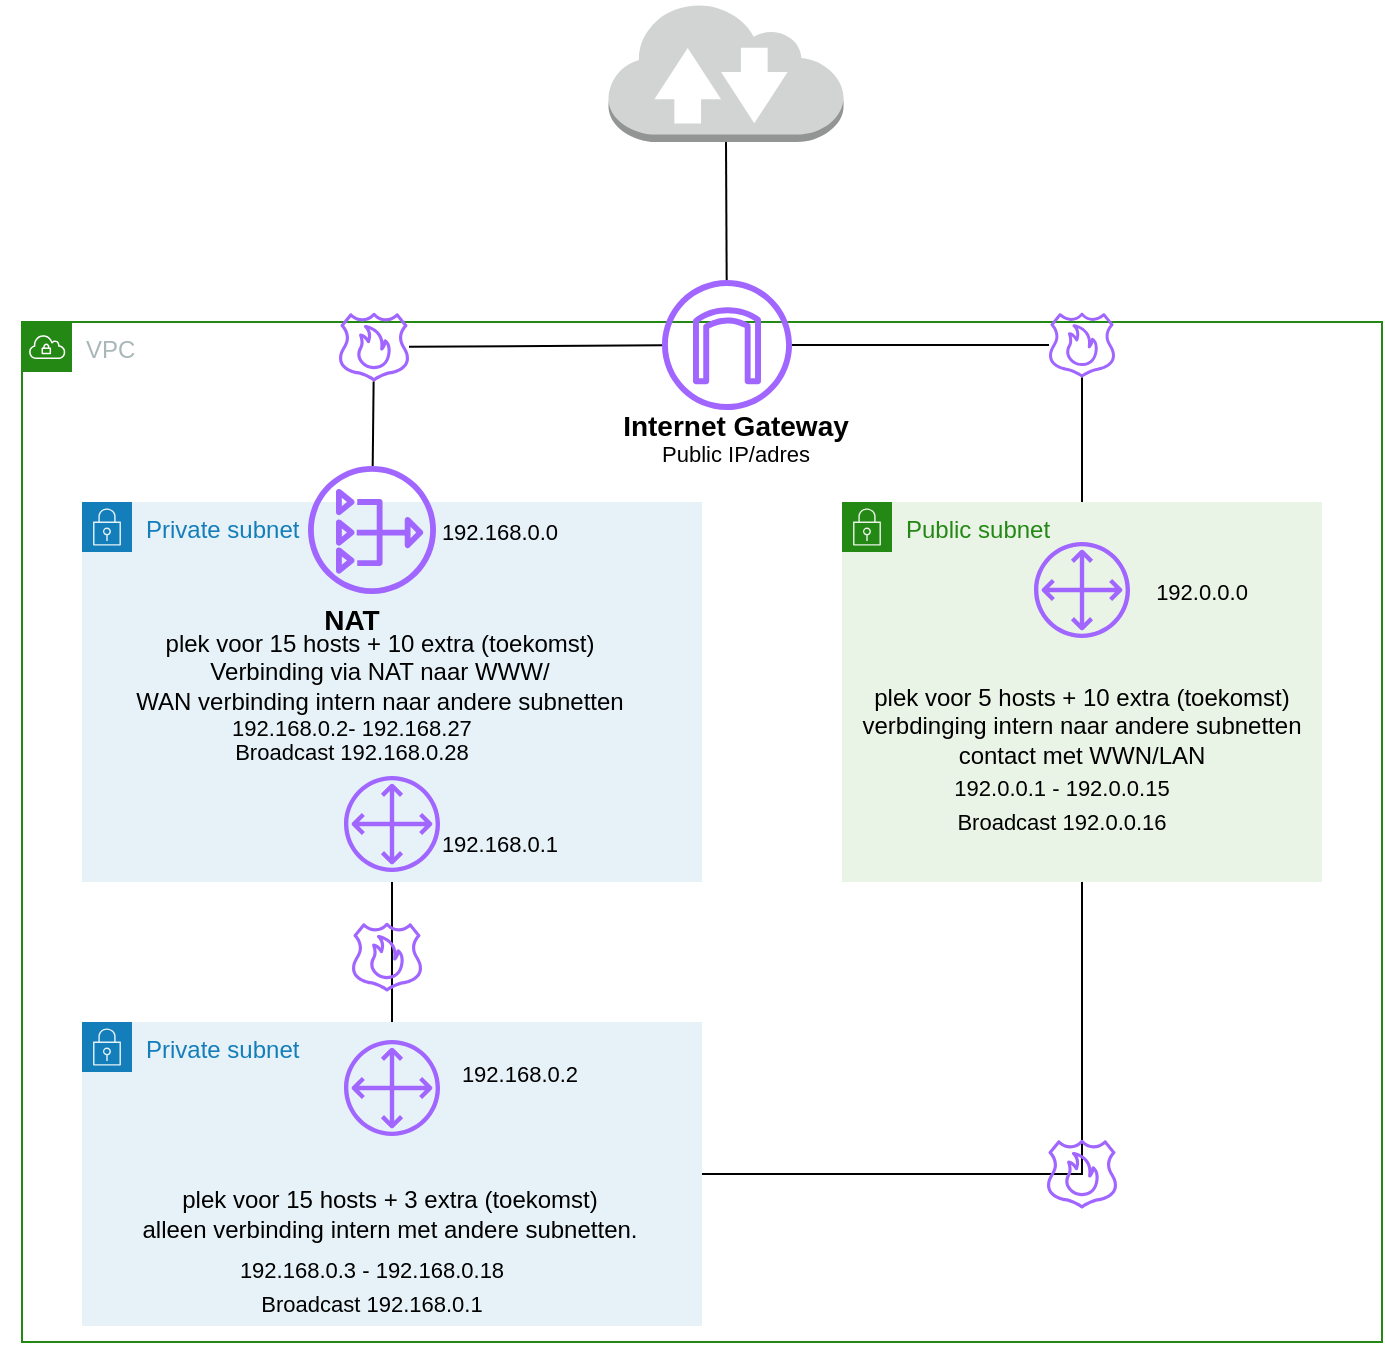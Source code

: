 <mxfile version="15.5.9" type="github">
  <diagram id="d83pAwXa41FU6eJZsMFc" name="Page-1">
    <mxGraphModel dx="782" dy="434" grid="1" gridSize="10" guides="1" tooltips="1" connect="1" arrows="1" fold="1" page="1" pageScale="1" pageWidth="827" pageHeight="1169" math="1" shadow="0">
      <root>
        <mxCell id="0" />
        <mxCell id="1" parent="0" />
        <mxCell id="j8VO2TrDsGTaq7RcjltK-18" value="VPC" style="points=[[0,0],[0.25,0],[0.5,0],[0.75,0],[1,0],[1,0.25],[1,0.5],[1,0.75],[1,1],[0.75,1],[0.5,1],[0.25,1],[0,1],[0,0.75],[0,0.5],[0,0.25]];outlineConnect=0;gradientColor=none;html=1;whiteSpace=wrap;fontSize=12;fontStyle=0;shape=mxgraph.aws4.group;grIcon=mxgraph.aws4.group_vpc;strokeColor=#248814;fillColor=none;verticalAlign=top;align=left;spacingLeft=30;fontColor=#AAB7B8;dashed=0;" parent="1" vertex="1">
          <mxGeometry x="60" y="170" width="680" height="510" as="geometry" />
        </mxCell>
        <mxCell id="1ESIuvUzCwcCMrl2SGTf-6" value="Public subnet" style="points=[[0,0],[0.25,0],[0.5,0],[0.75,0],[1,0],[1,0.25],[1,0.5],[1,0.75],[1,1],[0.75,1],[0.5,1],[0.25,1],[0,1],[0,0.75],[0,0.5],[0,0.25]];outlineConnect=0;gradientColor=none;html=1;whiteSpace=wrap;fontSize=12;fontStyle=0;shape=mxgraph.aws4.group;grIcon=mxgraph.aws4.group_security_group;grStroke=0;strokeColor=#248814;fillColor=#E9F3E6;verticalAlign=top;align=left;spacingLeft=30;fontColor=#248814;dashed=0;" parent="1" vertex="1">
          <mxGeometry x="470" y="260" width="240" height="190" as="geometry" />
        </mxCell>
        <UserObject label="Private subnet" tags="15 hosts" id="1ESIuvUzCwcCMrl2SGTf-7">
          <mxCell style="points=[[0,0],[0.25,0],[0.5,0],[0.75,0],[1,0],[1,0.25],[1,0.5],[1,0.75],[1,1],[0.75,1],[0.5,1],[0.25,1],[0,1],[0,0.75],[0,0.5],[0,0.25]];outlineConnect=0;gradientColor=none;html=1;whiteSpace=wrap;fontSize=12;fontStyle=0;shape=mxgraph.aws4.group;grIcon=mxgraph.aws4.group_security_group;grStroke=0;strokeColor=#147EBA;fillColor=#E6F2F8;verticalAlign=top;align=left;spacingLeft=30;fontColor=#147EBA;dashed=0;" parent="1" vertex="1">
            <mxGeometry x="90" y="520" width="310" height="152" as="geometry" />
          </mxCell>
        </UserObject>
        <mxCell id="1ESIuvUzCwcCMrl2SGTf-9" value="Private subnet" style="points=[[0,0],[0.25,0],[0.5,0],[0.75,0],[1,0],[1,0.25],[1,0.5],[1,0.75],[1,1],[0.75,1],[0.5,1],[0.25,1],[0,1],[0,0.75],[0,0.5],[0,0.25]];outlineConnect=0;gradientColor=none;html=1;whiteSpace=wrap;fontSize=12;fontStyle=0;shape=mxgraph.aws4.group;grIcon=mxgraph.aws4.group_security_group;grStroke=0;strokeColor=#147EBA;fillColor=#E6F2F8;verticalAlign=top;align=left;spacingLeft=30;fontColor=#147EBA;dashed=0;" parent="1" vertex="1">
          <mxGeometry x="90" y="260" width="310" height="190" as="geometry" />
        </mxCell>
        <mxCell id="1ESIuvUzCwcCMrl2SGTf-11" value="" style="sketch=0;outlineConnect=0;fontColor=#232F3E;gradientColor=none;fillColor=#A166FF;strokeColor=none;dashed=0;verticalLabelPosition=bottom;verticalAlign=top;align=center;html=1;fontSize=12;fontStyle=0;aspect=fixed;pointerEvents=1;shape=mxgraph.aws4.route_53_resolver_dns_firewall;" parent="1" vertex="1">
          <mxGeometry x="218.5" y="165" width="35" height="35" as="geometry" />
        </mxCell>
        <mxCell id="1ESIuvUzCwcCMrl2SGTf-20" value="plek voor 15 hosts + 3 extra (toekomst)&lt;br&gt;alleen verbinding intern met andere subnetten." style="text;html=1;strokeColor=none;fillColor=none;align=center;verticalAlign=middle;whiteSpace=wrap;rounded=0;" parent="1" vertex="1">
          <mxGeometry x="94" y="576" width="300" height="80" as="geometry" />
        </mxCell>
        <mxCell id="1ESIuvUzCwcCMrl2SGTf-21" value="plek voor 15 hosts + 10 extra (toekomst)&lt;br&gt;Verbinding via NAT naar WWW/ &lt;br&gt;WAN verbinding intern naar andere subnetten" style="text;html=1;strokeColor=none;fillColor=none;align=center;verticalAlign=middle;whiteSpace=wrap;rounded=0;" parent="1" vertex="1">
          <mxGeometry x="49" y="305" width="380" height="80" as="geometry" />
        </mxCell>
        <mxCell id="1ESIuvUzCwcCMrl2SGTf-22" value="plek voor 5 hosts + 10 extra (toekomst)&lt;br&gt;verbdinging intern naar andere subnetten&lt;br&gt;contact met WWN/LAN" style="text;html=1;strokeColor=none;fillColor=none;align=center;verticalAlign=middle;whiteSpace=wrap;rounded=0;" parent="1" vertex="1">
          <mxGeometry x="470" y="334" width="240" height="76" as="geometry" />
        </mxCell>
        <mxCell id="j8VO2TrDsGTaq7RcjltK-1" value="" style="sketch=0;outlineConnect=0;fontColor=#232F3E;gradientColor=none;fillColor=#A166FF;strokeColor=none;dashed=0;verticalLabelPosition=bottom;verticalAlign=top;align=center;html=1;fontSize=12;fontStyle=0;aspect=fixed;pointerEvents=1;shape=mxgraph.aws4.internet_gateway;" parent="1" vertex="1">
          <mxGeometry x="380" y="149" width="65" height="65" as="geometry" />
        </mxCell>
        <mxCell id="j8VO2TrDsGTaq7RcjltK-2" value="" style="sketch=0;outlineConnect=0;fontColor=#232F3E;gradientColor=none;fillColor=#A166FF;strokeColor=none;dashed=0;verticalLabelPosition=bottom;verticalAlign=top;align=center;html=1;fontSize=12;fontStyle=0;aspect=fixed;pointerEvents=1;shape=mxgraph.aws4.nat_gateway;" parent="1" vertex="1">
          <mxGeometry x="203" y="242" width="64" height="64" as="geometry" />
        </mxCell>
        <mxCell id="j8VO2TrDsGTaq7RcjltK-4" value="" style="sketch=0;outlineConnect=0;fontColor=#232F3E;gradientColor=none;fillColor=#A166FF;strokeColor=none;dashed=0;verticalLabelPosition=bottom;verticalAlign=top;align=center;html=1;fontSize=12;fontStyle=0;aspect=fixed;pointerEvents=1;shape=mxgraph.aws4.route_53_resolver_dns_firewall;" parent="1" vertex="1">
          <mxGeometry x="573.5" y="165" width="33" height="33" as="geometry" />
        </mxCell>
        <mxCell id="j8VO2TrDsGTaq7RcjltK-8" value="" style="outlineConnect=0;dashed=0;verticalLabelPosition=bottom;verticalAlign=top;align=center;html=1;shape=mxgraph.aws3.internet_2;fillColor=#D2D3D3;gradientColor=none;" parent="1" vertex="1">
          <mxGeometry x="353.25" y="10" width="117.5" height="70" as="geometry" />
        </mxCell>
        <mxCell id="j8VO2TrDsGTaq7RcjltK-11" value="" style="endArrow=none;html=1;rounded=0;" parent="1" source="j8VO2TrDsGTaq7RcjltK-4" target="1ESIuvUzCwcCMrl2SGTf-6" edge="1">
          <mxGeometry width="50" height="50" relative="1" as="geometry">
            <mxPoint x="390" y="470" as="sourcePoint" />
            <mxPoint x="440" y="420" as="targetPoint" />
          </mxGeometry>
        </mxCell>
        <mxCell id="j8VO2TrDsGTaq7RcjltK-12" value="" style="endArrow=none;html=1;rounded=0;" parent="1" source="j8VO2TrDsGTaq7RcjltK-1" target="j8VO2TrDsGTaq7RcjltK-4" edge="1">
          <mxGeometry width="50" height="50" relative="1" as="geometry">
            <mxPoint x="390" y="300" as="sourcePoint" />
            <mxPoint x="440" y="250" as="targetPoint" />
          </mxGeometry>
        </mxCell>
        <mxCell id="j8VO2TrDsGTaq7RcjltK-13" value="" style="endArrow=none;html=1;rounded=0;" parent="1" source="1ESIuvUzCwcCMrl2SGTf-11" target="j8VO2TrDsGTaq7RcjltK-1" edge="1">
          <mxGeometry width="50" height="50" relative="1" as="geometry">
            <mxPoint x="230" y="182" as="sourcePoint" />
            <mxPoint x="440" y="250" as="targetPoint" />
          </mxGeometry>
        </mxCell>
        <mxCell id="j8VO2TrDsGTaq7RcjltK-14" value="" style="endArrow=none;html=1;rounded=0;" parent="1" source="1ESIuvUzCwcCMrl2SGTf-11" target="j8VO2TrDsGTaq7RcjltK-2" edge="1">
          <mxGeometry width="50" height="50" relative="1" as="geometry">
            <mxPoint x="390" y="300" as="sourcePoint" />
            <mxPoint x="440" y="250" as="targetPoint" />
          </mxGeometry>
        </mxCell>
        <mxCell id="j8VO2TrDsGTaq7RcjltK-17" value="" style="endArrow=none;html=1;rounded=0;entryX=0.5;entryY=1;entryDx=0;entryDy=0;entryPerimeter=0;" parent="1" source="j8VO2TrDsGTaq7RcjltK-1" target="j8VO2TrDsGTaq7RcjltK-8" edge="1">
          <mxGeometry width="50" height="50" relative="1" as="geometry">
            <mxPoint x="390" y="200" as="sourcePoint" />
            <mxPoint x="440" y="150" as="targetPoint" />
          </mxGeometry>
        </mxCell>
        <mxCell id="j8VO2TrDsGTaq7RcjltK-19" value="&lt;font style=&quot;font-size: 14px&quot;&gt;&lt;b&gt;NAT&lt;/b&gt;&lt;/font&gt;" style="text;html=1;strokeColor=none;fillColor=none;align=center;verticalAlign=middle;whiteSpace=wrap;rounded=0;" parent="1" vertex="1">
          <mxGeometry x="194.5" y="304" width="60" height="30" as="geometry" />
        </mxCell>
        <mxCell id="j8VO2TrDsGTaq7RcjltK-20" value="&lt;font style=&quot;font-size: 14px&quot;&gt;&lt;b&gt;Internet Gateway&lt;/b&gt;&lt;/font&gt;" style="text;html=1;strokeColor=none;fillColor=none;align=center;verticalAlign=middle;whiteSpace=wrap;rounded=0;" parent="1" vertex="1">
          <mxGeometry x="342" y="207" width="150" height="30" as="geometry" />
        </mxCell>
        <mxCell id="j8VO2TrDsGTaq7RcjltK-32" value="" style="endArrow=none;html=1;rounded=0;fontSize=14;exitX=0.5;exitY=0;exitDx=0;exitDy=0;" parent="1" source="1ESIuvUzCwcCMrl2SGTf-7" target="1ESIuvUzCwcCMrl2SGTf-9" edge="1">
          <mxGeometry width="50" height="50" relative="1" as="geometry">
            <mxPoint x="270" y="460" as="sourcePoint" />
            <mxPoint x="320" y="410" as="targetPoint" />
          </mxGeometry>
        </mxCell>
        <mxCell id="j8VO2TrDsGTaq7RcjltK-34" value="" style="endArrow=none;html=1;rounded=0;fontSize=14;startArrow=none;" parent="1" source="1ESIuvUzCwcCMrl2SGTf-7" target="1ESIuvUzCwcCMrl2SGTf-6" edge="1">
          <mxGeometry width="50" height="50" relative="1" as="geometry">
            <mxPoint x="270" y="460" as="sourcePoint" />
            <mxPoint x="320" y="410" as="targetPoint" />
            <Array as="points">
              <mxPoint x="590" y="596" />
            </Array>
          </mxGeometry>
        </mxCell>
        <mxCell id="x_gzRi8kfG-Z_TV6SunL-3" value="" style="sketch=0;outlineConnect=0;fontColor=#232F3E;gradientColor=none;fillColor=#A166FF;strokeColor=none;dashed=0;verticalLabelPosition=bottom;verticalAlign=top;align=center;html=1;fontSize=12;fontStyle=0;aspect=fixed;pointerEvents=1;shape=mxgraph.aws4.customer_gateway;" parent="1" vertex="1">
          <mxGeometry x="566" y="280" width="48" height="48" as="geometry" />
        </mxCell>
        <mxCell id="x_gzRi8kfG-Z_TV6SunL-5" value="" style="sketch=0;outlineConnect=0;fontColor=#232F3E;gradientColor=none;fillColor=#A166FF;strokeColor=none;dashed=0;verticalLabelPosition=bottom;verticalAlign=top;align=center;html=1;fontSize=12;fontStyle=0;aspect=fixed;pointerEvents=1;shape=mxgraph.aws4.customer_gateway;" parent="1" vertex="1">
          <mxGeometry x="221" y="397" width="48" height="48" as="geometry" />
        </mxCell>
        <mxCell id="x_gzRi8kfG-Z_TV6SunL-6" value="" style="sketch=0;outlineConnect=0;fontColor=#232F3E;gradientColor=none;fillColor=#A166FF;strokeColor=none;dashed=0;verticalLabelPosition=bottom;verticalAlign=top;align=center;html=1;fontSize=12;fontStyle=0;aspect=fixed;pointerEvents=1;shape=mxgraph.aws4.customer_gateway;" parent="1" vertex="1">
          <mxGeometry x="221" y="529" width="48" height="48" as="geometry" />
        </mxCell>
        <mxCell id="x_gzRi8kfG-Z_TV6SunL-7" value="" style="sketch=0;outlineConnect=0;fontColor=#232F3E;gradientColor=none;fillColor=#A166FF;strokeColor=none;dashed=0;verticalLabelPosition=bottom;verticalAlign=top;align=center;html=1;fontSize=12;fontStyle=0;aspect=fixed;pointerEvents=1;shape=mxgraph.aws4.route_53_resolver_dns_firewall;" parent="1" vertex="1">
          <mxGeometry x="225" y="470" width="35" height="35" as="geometry" />
        </mxCell>
        <mxCell id="x_gzRi8kfG-Z_TV6SunL-8" value="" style="sketch=0;outlineConnect=0;fontColor=#232F3E;gradientColor=none;fillColor=#A166FF;strokeColor=none;dashed=0;verticalLabelPosition=bottom;verticalAlign=top;align=center;html=1;fontSize=12;fontStyle=0;aspect=fixed;pointerEvents=1;shape=mxgraph.aws4.route_53_resolver_dns_firewall;" parent="1" vertex="1">
          <mxGeometry x="572.5" y="578.5" width="35" height="35" as="geometry" />
        </mxCell>
        <mxCell id="x_gzRi8kfG-Z_TV6SunL-1" value="&lt;font style=&quot;font-size: 11px&quot;&gt;192.168.0.0&lt;/font&gt;" style="text;html=1;strokeColor=none;fillColor=none;align=center;verticalAlign=middle;whiteSpace=wrap;rounded=0;fontSize=14;" vertex="1" parent="1">
          <mxGeometry x="269" y="259" width="60" height="30" as="geometry" />
        </mxCell>
        <mxCell id="x_gzRi8kfG-Z_TV6SunL-4" value="&lt;font style=&quot;font-size: 11px&quot;&gt;192.168.0.2- 192.168.27&lt;/font&gt;" style="text;html=1;strokeColor=none;fillColor=none;align=center;verticalAlign=middle;whiteSpace=wrap;rounded=0;fontSize=14;" vertex="1" parent="1">
          <mxGeometry x="104.5" y="357" width="240" height="30" as="geometry" />
        </mxCell>
        <mxCell id="x_gzRi8kfG-Z_TV6SunL-9" value="&lt;font style=&quot;font-size: 11px&quot;&gt;Broadcast 192.168.0.28&lt;/font&gt;" style="text;html=1;strokeColor=none;fillColor=none;align=center;verticalAlign=middle;whiteSpace=wrap;rounded=0;fontSize=14;" vertex="1" parent="1">
          <mxGeometry x="144.5" y="369" width="160" height="30" as="geometry" />
        </mxCell>
        <mxCell id="x_gzRi8kfG-Z_TV6SunL-12" value="&lt;font style=&quot;font-size: 11px&quot;&gt;192.0.0.1 - 192.0.0.15&lt;br&gt;Broadcast 192.0.0.16&lt;/font&gt;" style="text;html=1;strokeColor=none;fillColor=none;align=center;verticalAlign=middle;whiteSpace=wrap;rounded=0;fontSize=14;" vertex="1" parent="1">
          <mxGeometry x="500" y="395" width="160" height="30" as="geometry" />
        </mxCell>
        <mxCell id="x_gzRi8kfG-Z_TV6SunL-13" value="&lt;font style=&quot;font-size: 11px&quot;&gt;192.0.0.0&lt;/font&gt;" style="text;html=1;strokeColor=none;fillColor=none;align=center;verticalAlign=middle;whiteSpace=wrap;rounded=0;fontSize=14;" vertex="1" parent="1">
          <mxGeometry x="620" y="289" width="60" height="30" as="geometry" />
        </mxCell>
        <mxCell id="x_gzRi8kfG-Z_TV6SunL-14" value="&lt;font style=&quot;font-size: 11px&quot;&gt;Public IP/adres&lt;/font&gt;" style="text;html=1;strokeColor=none;fillColor=none;align=center;verticalAlign=middle;whiteSpace=wrap;rounded=0;fontSize=14;" vertex="1" parent="1">
          <mxGeometry x="347" y="220" width="140" height="30" as="geometry" />
        </mxCell>
        <mxCell id="x_gzRi8kfG-Z_TV6SunL-15" value="&lt;font style=&quot;font-size: 11px&quot;&gt;192.168.0.1&lt;/font&gt;" style="text;html=1;strokeColor=none;fillColor=none;align=center;verticalAlign=middle;whiteSpace=wrap;rounded=0;fontSize=14;" vertex="1" parent="1">
          <mxGeometry x="269" y="415" width="60" height="30" as="geometry" />
        </mxCell>
        <mxCell id="x_gzRi8kfG-Z_TV6SunL-16" value="&lt;font style=&quot;font-size: 11px&quot;&gt;192.168.0.2&lt;/font&gt;" style="text;html=1;strokeColor=none;fillColor=none;align=center;verticalAlign=middle;whiteSpace=wrap;rounded=0;fontSize=14;" vertex="1" parent="1">
          <mxGeometry x="279" y="530" width="60" height="30" as="geometry" />
        </mxCell>
        <mxCell id="x_gzRi8kfG-Z_TV6SunL-17" value="&lt;font style=&quot;font-size: 11px&quot;&gt;192.168.0.3 - 192.168.0.18&lt;br&gt;Broadcast 192.168.0.1&lt;/font&gt;" style="text;html=1;strokeColor=none;fillColor=none;align=center;verticalAlign=middle;whiteSpace=wrap;rounded=0;fontSize=14;" vertex="1" parent="1">
          <mxGeometry x="155" y="636" width="160" height="30" as="geometry" />
        </mxCell>
      </root>
    </mxGraphModel>
  </diagram>
</mxfile>
